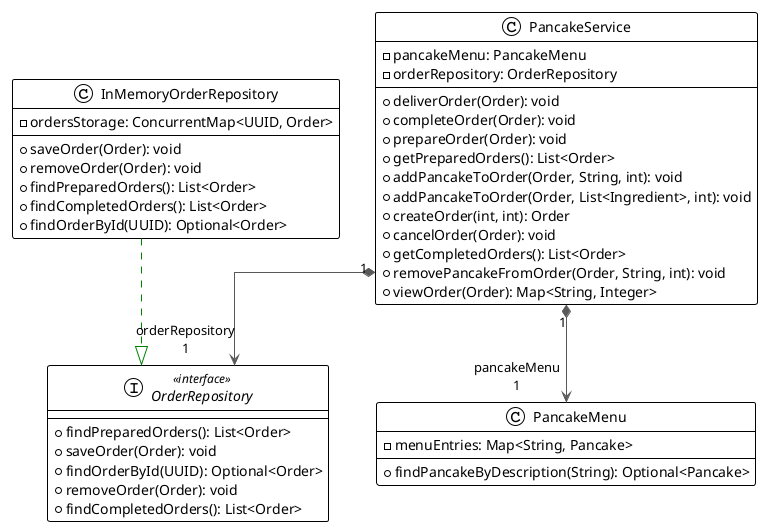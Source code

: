 @startuml

!theme plain
top to bottom direction
skinparam linetype ortho

class InMemoryOrderRepository {
  - ordersStorage: ConcurrentMap<UUID, Order>
  + saveOrder(Order): void
  + removeOrder(Order): void
  + findPreparedOrders(): List<Order>
  + findCompletedOrders(): List<Order>
  + findOrderById(UUID): Optional<Order>
}
interface OrderRepository << interface >> {
  + findPreparedOrders(): List<Order>
  + saveOrder(Order): void
  + findOrderById(UUID): Optional<Order>
  + removeOrder(Order): void
  + findCompletedOrders(): List<Order>
}
class PancakeMenu {
  - menuEntries: Map<String, Pancake>
  + findPancakeByDescription(String): Optional<Pancake>
}
class PancakeService {
  - pancakeMenu: PancakeMenu
  - orderRepository: OrderRepository
  + deliverOrder(Order): void
  + completeOrder(Order): void
  + prepareOrder(Order): void
  + getPreparedOrders(): List<Order>
  + addPancakeToOrder(Order, String, int): void
  + addPancakeToOrder(Order, List<Ingredient>, int): void
  + createOrder(int, int): Order
  + cancelOrder(Order): void
  + getCompletedOrders(): List<Order>
  + removePancakeFromOrder(Order, String, int): void
  + viewOrder(Order): Map<String, Integer>
}

InMemoryOrderRepository  -[#008200,dashed]-^  OrderRepository         
PancakeService          "1" *-[#595959,plain]-> "orderRepository\n1" OrderRepository         
PancakeService          "1" *-[#595959,plain]-> "pancakeMenu\n1" PancakeMenu             
@enduml
